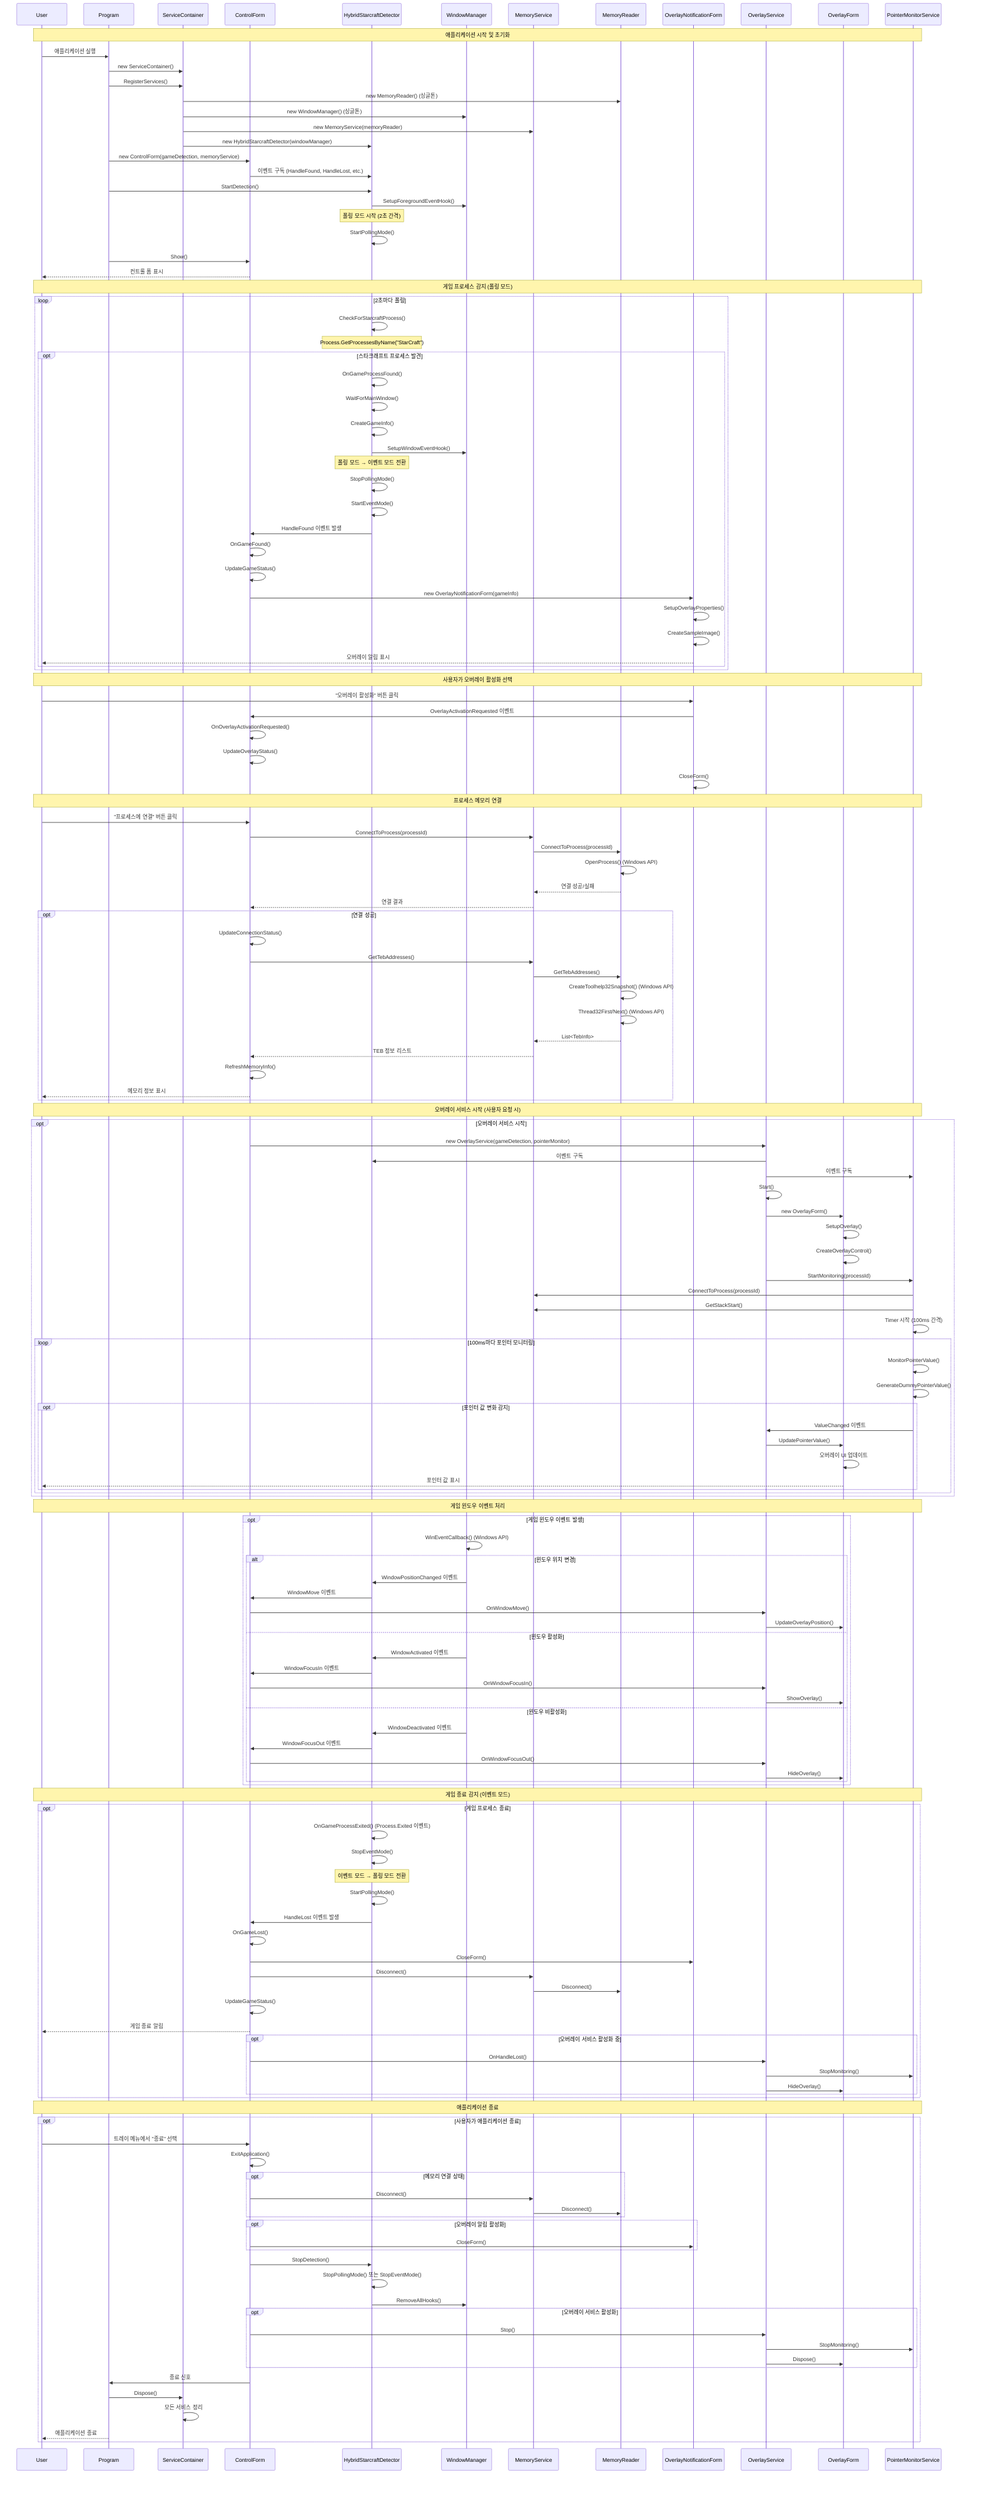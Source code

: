 sequenceDiagram
    participant User
    participant Program
    participant ServiceContainer
    participant ControlForm
    participant HybridDetector as HybridStarcraftDetector
    participant WindowManager
    participant MemoryService
    participant MemoryReader
    participant OverlayNotification as OverlayNotificationForm
    participant OverlayService
    participant OverlayForm
    participant PointerMonitor as PointerMonitorService

    %% 1. 애플리케이션 시작 플로우
    Note over User, PointerMonitor: 애플리케이션 시작 및 초기화
    User->>Program: 애플리케이션 실행
    Program->>ServiceContainer: new ServiceContainer()
    Program->>ServiceContainer: RegisterServices()
    
    ServiceContainer->>MemoryReader: new MemoryReader() (싱글톤)
    ServiceContainer->>WindowManager: new WindowManager() (싱글톤)
    ServiceContainer->>MemoryService: new MemoryService(memoryReader)
    ServiceContainer->>HybridDetector: new HybridStarcraftDetector(windowManager)
    
    Program->>ControlForm: new ControlForm(gameDetection, memoryService)
    ControlForm->>HybridDetector: 이벤트 구독 (HandleFound, HandleLost, etc.)
    
    Program->>HybridDetector: StartDetection()
    HybridDetector->>WindowManager: SetupForegroundEventHook()
    
    Note over HybridDetector: 폴링 모드 시작 (2초 간격)
    HybridDetector->>HybridDetector: StartPollingMode()
    
    Program->>ControlForm: Show()
    ControlForm-->>User: 컨트롤 폼 표시

    %% 2. 게임 감지 플로우 (폴링 모드)
    Note over User, PointerMonitor: 게임 프로세스 감지 (폴링 모드)
    
    loop 2초마다 폴링
        HybridDetector->>HybridDetector: CheckForStarcraftProcess()
        Note over HybridDetector: Process.GetProcessesByName("StarCraft")
        
        opt 스타크래프트 프로세스 발견
            HybridDetector->>HybridDetector: OnGameProcessFound()
            HybridDetector->>HybridDetector: WaitForMainWindow()
            HybridDetector->>HybridDetector: CreateGameInfo()
            HybridDetector->>WindowManager: SetupWindowEventHook()
            
            Note over HybridDetector: 폴링 모드 → 이벤트 모드 전환
            HybridDetector->>HybridDetector: StopPollingMode()
            HybridDetector->>HybridDetector: StartEventMode()
            
            HybridDetector->>ControlForm: HandleFound 이벤트 발생
            ControlForm->>ControlForm: OnGameFound()
            ControlForm->>ControlForm: UpdateGameStatus()
            ControlForm->>OverlayNotification: new OverlayNotificationForm(gameInfo)
            OverlayNotification->>OverlayNotification: SetupOverlayProperties()
            OverlayNotification->>OverlayNotification: CreateSampleImage()
            OverlayNotification-->>User: 오버레이 알림 표시
        end
    end

    %% 3. 사용자 오버레이 활성화
    Note over User, PointerMonitor: 사용자가 오버레이 활성화 선택
    User->>OverlayNotification: "오버레이 활성화" 버튼 클릭
    OverlayNotification->>ControlForm: OverlayActivationRequested 이벤트
    ControlForm->>ControlForm: OnOverlayActivationRequested()
    ControlForm->>ControlForm: UpdateOverlayStatus()
    OverlayNotification->>OverlayNotification: CloseForm()

    %% 4. 메모리 연결 플로우
    Note over User, PointerMonitor: 프로세스 메모리 연결
    User->>ControlForm: "프로세스에 연결" 버튼 클릭
    ControlForm->>MemoryService: ConnectToProcess(processId)
    MemoryService->>MemoryReader: ConnectToProcess(processId)
    MemoryReader->>MemoryReader: OpenProcess() (Windows API)
    MemoryReader-->>MemoryService: 연결 성공/실패
    MemoryService-->>ControlForm: 연결 결과
    
    opt 연결 성공
        ControlForm->>ControlForm: UpdateConnectionStatus()
        ControlForm->>MemoryService: GetTebAddresses()
        MemoryService->>MemoryReader: GetTebAddresses()
        MemoryReader->>MemoryReader: CreateToolhelp32Snapshot() (Windows API)
        MemoryReader->>MemoryReader: Thread32First/Next() (Windows API)
        MemoryReader-->>MemoryService: List<TebInfo>
        MemoryService-->>ControlForm: TEB 정보 리스트
        ControlForm->>ControlForm: RefreshMemoryInfo()
        ControlForm-->>User: 메모리 정보 표시
    end

    %% 5. 오버레이 서비스 시작 (선택적)
    Note over User, PointerMonitor: 오버레이 서비스 시작 (사용자 요청 시)
    opt 오버레이 서비스 시작
        ControlForm->>OverlayService: new OverlayService(gameDetection, pointerMonitor)
        OverlayService->>HybridDetector: 이벤트 구독
        OverlayService->>PointerMonitor: 이벤트 구독
        
        OverlayService->>OverlayService: Start()
        OverlayService->>OverlayForm: new OverlayForm()
        OverlayForm->>OverlayForm: SetupOverlay()
        OverlayForm->>OverlayForm: CreateOverlayControl()
        
        OverlayService->>PointerMonitor: StartMonitoring(processId)
        PointerMonitor->>MemoryService: ConnectToProcess(processId)
        PointerMonitor->>MemoryService: GetStackStart()
        PointerMonitor->>PointerMonitor: Timer 시작 (100ms 간격)
        
        loop 100ms마다 포인터 모니터링
            PointerMonitor->>PointerMonitor: MonitorPointerValue()
            PointerMonitor->>PointerMonitor: GenerateDummyPointerValue()
            
            opt 포인터 값 변화 감지
                PointerMonitor->>OverlayService: ValueChanged 이벤트
                OverlayService->>OverlayForm: UpdatePointerValue()
                OverlayForm->>OverlayForm: 오버레이 UI 업데이트
                OverlayForm-->>User: 포인터 값 표시
            end
        end
    end

    %% 6. 윈도우 이벤트 처리
    Note over User, PointerMonitor: 게임 윈도우 이벤트 처리
    opt 게임 윈도우 이벤트 발생
        WindowManager->>WindowManager: WinEventCallback() (Windows API)
        
        alt 윈도우 위치 변경
            WindowManager->>HybridDetector: WindowPositionChanged 이벤트
            HybridDetector->>ControlForm: WindowMove 이벤트
            ControlForm->>OverlayService: OnWindowMove()
            OverlayService->>OverlayForm: UpdateOverlayPosition()
        else 윈도우 활성화
            WindowManager->>HybridDetector: WindowActivated 이벤트
            HybridDetector->>ControlForm: WindowFocusIn 이벤트
            ControlForm->>OverlayService: OnWindowFocusIn()
            OverlayService->>OverlayForm: ShowOverlay()
        else 윈도우 비활성화
            WindowManager->>HybridDetector: WindowDeactivated 이벤트
            HybridDetector->>ControlForm: WindowFocusOut 이벤트
            ControlForm->>OverlayService: OnWindowFocusOut()
            OverlayService->>OverlayForm: HideOverlay()
        end
    end

    %% 7. 게임 종료 감지 (이벤트 모드)
    Note over User, PointerMonitor: 게임 종료 감지 (이벤트 모드)
    opt 게임 프로세스 종료
        HybridDetector->>HybridDetector: OnGameProcessExited() (Process.Exited 이벤트)
        HybridDetector->>HybridDetector: StopEventMode()
        
        Note over HybridDetector: 이벤트 모드 → 폴링 모드 전환
        HybridDetector->>HybridDetector: StartPollingMode()
        
        HybridDetector->>ControlForm: HandleLost 이벤트 발생
        ControlForm->>ControlForm: OnGameLost()
        ControlForm->>OverlayNotification: CloseForm()
        ControlForm->>MemoryService: Disconnect()
        MemoryService->>MemoryReader: Disconnect()
        ControlForm->>ControlForm: UpdateGameStatus()
        ControlForm-->>User: 게임 종료 알림
        
        opt 오버레이 서비스 활성화 중
            ControlForm->>OverlayService: OnHandleLost()
            OverlayService->>PointerMonitor: StopMonitoring()
            OverlayService->>OverlayForm: HideOverlay()
        end
    end

    %% 8. 애플리케이션 종료
    Note over User, PointerMonitor: 애플리케이션 종료
    opt 사용자가 애플리케이션 종료
        User->>ControlForm: 트레이 메뉴에서 "종료" 선택
        ControlForm->>ControlForm: ExitApplication()
        
        opt 메모리 연결 상태
            ControlForm->>MemoryService: Disconnect()
            MemoryService->>MemoryReader: Disconnect()
        end
        
        opt 오버레이 알림 활성화
            ControlForm->>OverlayNotification: CloseForm()
        end
        
        ControlForm->>HybridDetector: StopDetection()
        HybridDetector->>HybridDetector: StopPollingMode() 또는 StopEventMode()
        HybridDetector->>WindowManager: RemoveAllHooks()
        
        opt 오버레이 서비스 활성화
            ControlForm->>OverlayService: Stop()
            OverlayService->>PointerMonitor: StopMonitoring()
            OverlayService->>OverlayForm: Dispose()
        end
        
        ControlForm->>Program: 종료 신호
        Program->>ServiceContainer: Dispose()
        ServiceContainer->>ServiceContainer: 모든 서비스 정리
        Program-->>User: 애플리케이션 종료
    end